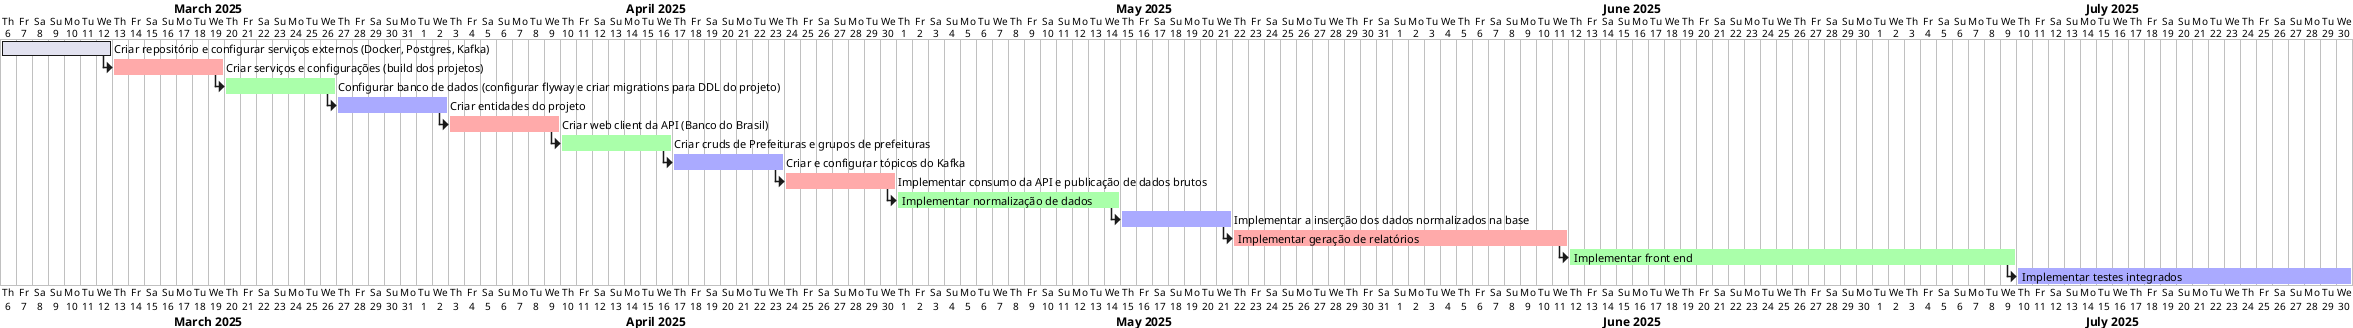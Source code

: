 @startgantt
Project starts 2025-03-06
[Criar repositório e configurar serviços externos (Docker, Postgres, Kafka)] starts 2025-03-06 and lasts 1 week
[Criar serviços e configurações (build dos projetos)] starts 2025-03-13 and lasts 1 week
[Configurar banco de dados (configurar flyway e criar migrations para DDL do projeto)] starts 2025-03-20 and lasts 1 week
[Criar entidades do projeto] starts 2025-03-27 and lasts 1 week
[Criar web client da API (Banco do Brasil)] starts 2025-04-03 and lasts 1 week
[Criar cruds de Prefeituras e grupos de prefeituras] starts 2025-04-10 and lasts 1 week
[Criar e configurar tópicos do Kafka] starts 2025-04-17 and lasts 1 week
[Implementar consumo da API e publicação de dados brutos] starts 2025-04-24 and lasts 1 week
[Implementar normalização de dados] starts 2025-05-01 and lasts 2 weeks
[Implementar a inserção dos dados normalizados na base] starts 2025-05-15 and lasts 1 week
[Implementar geração de relatórios] starts 2025-05-22 and lasts 3 weeks
[Implementar front end] starts 2025-06-12 and lasts 4 weeks
[Implementar testes integrados] starts 2025-07-10 and lasts 3 weeks

[Criar serviços e configurações (build dos projetos)] is colored in #FFAAAA
[Configurar banco de dados (configurar flyway e criar migrations para DDL do projeto)] is colored in #AAFFAA
[Criar entidades do projeto] is colored in #AAAAFF
[Criar web client da API (Banco do Brasil)] is colored in #FFAAAA
[Criar cruds de Prefeituras e grupos de prefeituras] is colored in #AAFFAA
[Criar e configurar tópicos do Kafka] is colored in #AAAAFF
[Implementar consumo da API e publicação de dados brutos] is colored in #FFAAAA
[Implementar normalização de dados] is colored in #AAFFAA
[Implementar a inserção dos dados normalizados na base] is colored in #AAAAFF
[Implementar geração de relatórios] is colored in #FFAAAA
[Implementar front end] is colored in #AAFFAA
[Implementar testes integrados] is colored in #AAAAFF

[Criar serviços e configurações (build dos projetos)] starts at [Criar repositório e configurar serviços externos (Docker, Postgres, Kafka)]'s end
[Configurar banco de dados (configurar flyway e criar migrations para DDL do projeto)] starts at [Criar serviços e configurações (build dos projetos)]'s end
[Criar entidades do projeto] starts at [Configurar banco de dados (configurar flyway e criar migrations para DDL do projeto)]'s end
[Criar web client da API (Banco do Brasil)] starts at [Criar entidades do projeto]'s end
[Criar cruds de Prefeituras e grupos de prefeituras] starts at [Criar web client da API (Banco do Brasil)]'s end
[Criar e configurar tópicos do Kafka] starts at [Criar cruds de Prefeituras e grupos de prefeituras]'s end
[Implementar consumo da API e publicação de dados brutos] starts at [Criar e configurar tópicos do Kafka]'s end
[Implementar normalização de dados] starts at [Implementar consumo da API e publicação de dados brutos]'s end
[Implementar a inserção dos dados normalizados na base] starts at [Implementar normalização de dados]'s end
[Implementar geração de relatórios] starts at [Implementar a inserção dos dados normalizados na base]'s end
[Implementar front end] starts at [Implementar geração de relatórios]'s end
[Implementar testes integrados] starts at [Implementar front end]'s end
@endgantt